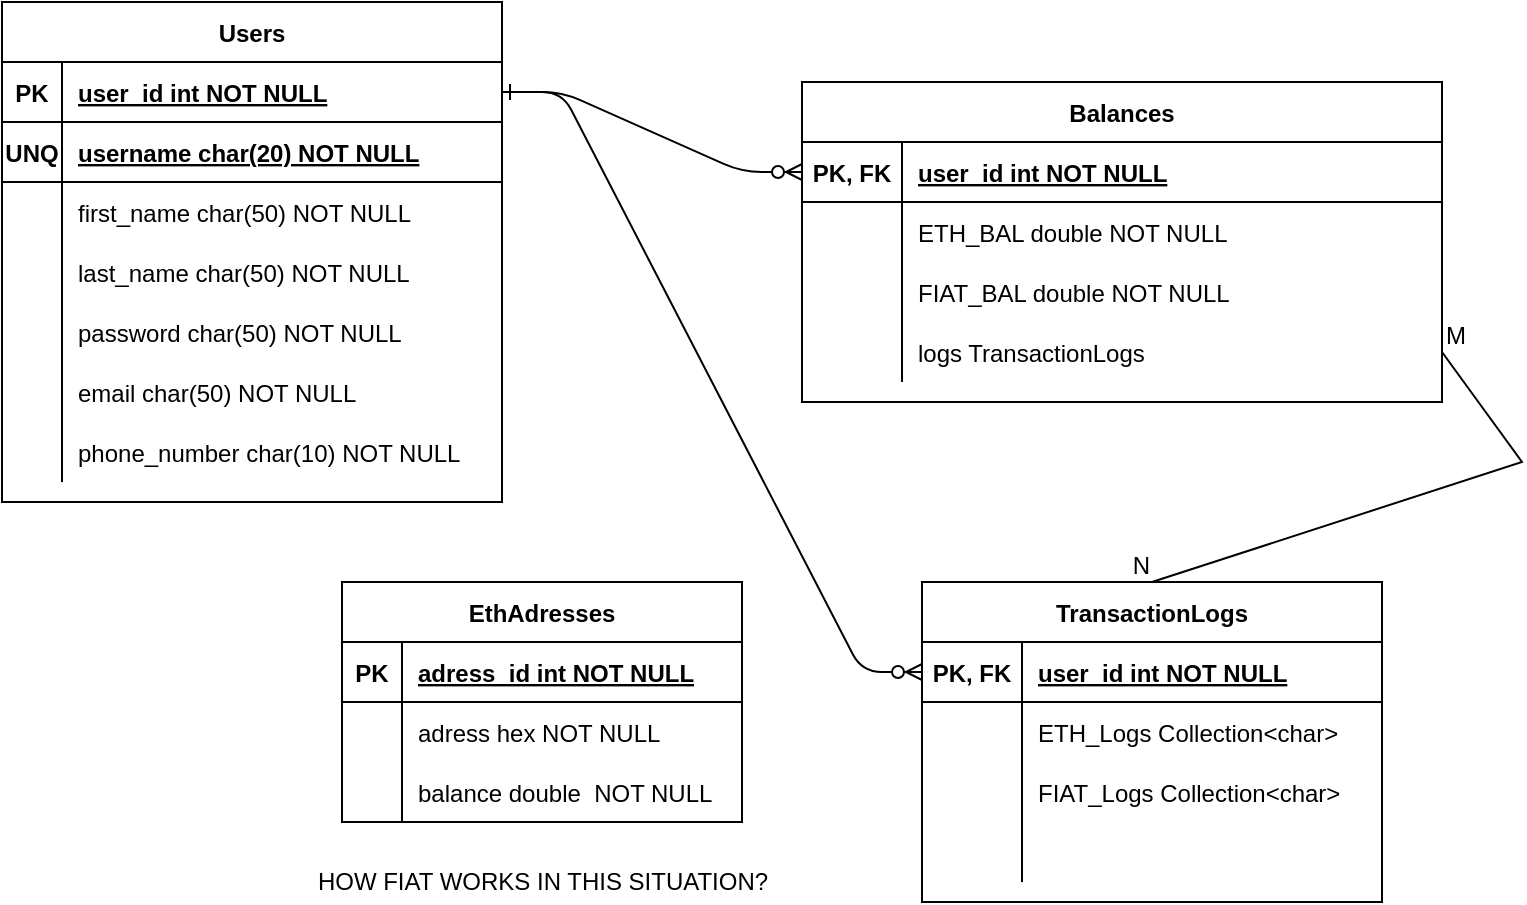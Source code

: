 <mxfile version="15.7.3" type="device"><diagram id="R2lEEEUBdFMjLlhIrx00" name="Page-1"><mxGraphModel dx="1200" dy="592" grid="1" gridSize="10" guides="1" tooltips="1" connect="1" arrows="1" fold="1" page="1" pageScale="1" pageWidth="850" pageHeight="1100" math="0" shadow="0" extFonts="Permanent Marker^https://fonts.googleapis.com/css?family=Permanent+Marker"><root><mxCell id="0"/><mxCell id="1" parent="0"/><mxCell id="HsoINIM7YRpJFriSk6Cw-1" value="Users" style="shape=table;startSize=30;container=1;collapsible=1;childLayout=tableLayout;fixedRows=1;rowLines=0;fontStyle=1;align=center;resizeLast=1;" parent="1" vertex="1"><mxGeometry x="40" y="40" width="250" height="250" as="geometry"/></mxCell><mxCell id="abfmUfZ5Aenv10z8x9bS-35" style="shape=partialRectangle;collapsible=0;dropTarget=0;pointerEvents=0;fillColor=none;points=[[0,0.5],[1,0.5]];portConstraint=eastwest;top=0;left=0;right=0;bottom=1;" parent="HsoINIM7YRpJFriSk6Cw-1" vertex="1"><mxGeometry y="30" width="250" height="30" as="geometry"/></mxCell><mxCell id="abfmUfZ5Aenv10z8x9bS-36" value="PK" style="shape=partialRectangle;overflow=hidden;connectable=0;fillColor=none;top=0;left=0;bottom=0;right=0;fontStyle=1;" parent="abfmUfZ5Aenv10z8x9bS-35" vertex="1"><mxGeometry width="30" height="30" as="geometry"><mxRectangle width="30" height="30" as="alternateBounds"/></mxGeometry></mxCell><mxCell id="abfmUfZ5Aenv10z8x9bS-37" value="user_id int NOT NULL" style="shape=partialRectangle;overflow=hidden;connectable=0;fillColor=none;top=0;left=0;bottom=0;right=0;align=left;spacingLeft=6;fontStyle=5;" parent="abfmUfZ5Aenv10z8x9bS-35" vertex="1"><mxGeometry x="30" width="220" height="30" as="geometry"><mxRectangle width="220" height="30" as="alternateBounds"/></mxGeometry></mxCell><mxCell id="HsoINIM7YRpJFriSk6Cw-2" value="" style="shape=partialRectangle;collapsible=0;dropTarget=0;pointerEvents=0;fillColor=none;points=[[0,0.5],[1,0.5]];portConstraint=eastwest;top=0;left=0;right=0;bottom=1;" parent="HsoINIM7YRpJFriSk6Cw-1" vertex="1"><mxGeometry y="60" width="250" height="30" as="geometry"/></mxCell><mxCell id="HsoINIM7YRpJFriSk6Cw-3" value="UNQ" style="shape=partialRectangle;overflow=hidden;connectable=0;fillColor=none;top=0;left=0;bottom=0;right=0;fontStyle=1;" parent="HsoINIM7YRpJFriSk6Cw-2" vertex="1"><mxGeometry width="30" height="30" as="geometry"><mxRectangle width="30" height="30" as="alternateBounds"/></mxGeometry></mxCell><mxCell id="HsoINIM7YRpJFriSk6Cw-4" value="username char(20) NOT NULL " style="shape=partialRectangle;overflow=hidden;connectable=0;fillColor=none;top=0;left=0;bottom=0;right=0;align=left;spacingLeft=6;fontStyle=5;" parent="HsoINIM7YRpJFriSk6Cw-2" vertex="1"><mxGeometry x="30" width="220" height="30" as="geometry"><mxRectangle width="220" height="30" as="alternateBounds"/></mxGeometry></mxCell><mxCell id="HsoINIM7YRpJFriSk6Cw-5" value="" style="shape=partialRectangle;collapsible=0;dropTarget=0;pointerEvents=0;fillColor=none;points=[[0,0.5],[1,0.5]];portConstraint=eastwest;top=0;left=0;right=0;bottom=0;" parent="HsoINIM7YRpJFriSk6Cw-1" vertex="1"><mxGeometry y="90" width="250" height="30" as="geometry"/></mxCell><mxCell id="HsoINIM7YRpJFriSk6Cw-6" value="" style="shape=partialRectangle;overflow=hidden;connectable=0;fillColor=none;top=0;left=0;bottom=0;right=0;" parent="HsoINIM7YRpJFriSk6Cw-5" vertex="1"><mxGeometry width="30" height="30" as="geometry"><mxRectangle width="30" height="30" as="alternateBounds"/></mxGeometry></mxCell><mxCell id="HsoINIM7YRpJFriSk6Cw-7" value="first_name char(50) NOT NULL" style="shape=partialRectangle;overflow=hidden;connectable=0;fillColor=none;top=0;left=0;bottom=0;right=0;align=left;spacingLeft=6;" parent="HsoINIM7YRpJFriSk6Cw-5" vertex="1"><mxGeometry x="30" width="220" height="30" as="geometry"><mxRectangle width="220" height="30" as="alternateBounds"/></mxGeometry></mxCell><mxCell id="HsoINIM7YRpJFriSk6Cw-55" style="shape=partialRectangle;collapsible=0;dropTarget=0;pointerEvents=0;fillColor=none;points=[[0,0.5],[1,0.5]];portConstraint=eastwest;top=0;left=0;right=0;bottom=0;" parent="HsoINIM7YRpJFriSk6Cw-1" vertex="1"><mxGeometry y="120" width="250" height="30" as="geometry"/></mxCell><mxCell id="HsoINIM7YRpJFriSk6Cw-56" style="shape=partialRectangle;overflow=hidden;connectable=0;fillColor=none;top=0;left=0;bottom=0;right=0;" parent="HsoINIM7YRpJFriSk6Cw-55" vertex="1"><mxGeometry width="30" height="30" as="geometry"><mxRectangle width="30" height="30" as="alternateBounds"/></mxGeometry></mxCell><mxCell id="HsoINIM7YRpJFriSk6Cw-57" value="last_name char(50) NOT NULL" style="shape=partialRectangle;overflow=hidden;connectable=0;fillColor=none;top=0;left=0;bottom=0;right=0;align=left;spacingLeft=6;" parent="HsoINIM7YRpJFriSk6Cw-55" vertex="1"><mxGeometry x="30" width="220" height="30" as="geometry"><mxRectangle width="220" height="30" as="alternateBounds"/></mxGeometry></mxCell><mxCell id="GMurwPCQv88Q7zhHWIDN-1" style="shape=partialRectangle;collapsible=0;dropTarget=0;pointerEvents=0;fillColor=none;points=[[0,0.5],[1,0.5]];portConstraint=eastwest;top=0;left=0;right=0;bottom=0;" vertex="1" parent="HsoINIM7YRpJFriSk6Cw-1"><mxGeometry y="150" width="250" height="30" as="geometry"/></mxCell><mxCell id="GMurwPCQv88Q7zhHWIDN-2" style="shape=partialRectangle;overflow=hidden;connectable=0;fillColor=none;top=0;left=0;bottom=0;right=0;" vertex="1" parent="GMurwPCQv88Q7zhHWIDN-1"><mxGeometry width="30" height="30" as="geometry"><mxRectangle width="30" height="30" as="alternateBounds"/></mxGeometry></mxCell><mxCell id="GMurwPCQv88Q7zhHWIDN-3" value="password char(50) NOT NULL" style="shape=partialRectangle;overflow=hidden;connectable=0;fillColor=none;top=0;left=0;bottom=0;right=0;align=left;spacingLeft=6;" vertex="1" parent="GMurwPCQv88Q7zhHWIDN-1"><mxGeometry x="30" width="220" height="30" as="geometry"><mxRectangle width="220" height="30" as="alternateBounds"/></mxGeometry></mxCell><mxCell id="HsoINIM7YRpJFriSk6Cw-61" style="shape=partialRectangle;collapsible=0;dropTarget=0;pointerEvents=0;fillColor=none;points=[[0,0.5],[1,0.5]];portConstraint=eastwest;top=0;left=0;right=0;bottom=0;" parent="HsoINIM7YRpJFriSk6Cw-1" vertex="1"><mxGeometry y="180" width="250" height="30" as="geometry"/></mxCell><mxCell id="HsoINIM7YRpJFriSk6Cw-62" style="shape=partialRectangle;overflow=hidden;connectable=0;fillColor=none;top=0;left=0;bottom=0;right=0;" parent="HsoINIM7YRpJFriSk6Cw-61" vertex="1"><mxGeometry width="30" height="30" as="geometry"><mxRectangle width="30" height="30" as="alternateBounds"/></mxGeometry></mxCell><mxCell id="HsoINIM7YRpJFriSk6Cw-63" value="email char(50) NOT NULL" style="shape=partialRectangle;overflow=hidden;connectable=0;fillColor=none;top=0;left=0;bottom=0;right=0;align=left;spacingLeft=6;" parent="HsoINIM7YRpJFriSk6Cw-61" vertex="1"><mxGeometry x="30" width="220" height="30" as="geometry"><mxRectangle width="220" height="30" as="alternateBounds"/></mxGeometry></mxCell><mxCell id="HsoINIM7YRpJFriSk6Cw-58" style="shape=partialRectangle;collapsible=0;dropTarget=0;pointerEvents=0;fillColor=none;points=[[0,0.5],[1,0.5]];portConstraint=eastwest;top=0;left=0;right=0;bottom=0;" parent="HsoINIM7YRpJFriSk6Cw-1" vertex="1"><mxGeometry y="210" width="250" height="30" as="geometry"/></mxCell><mxCell id="HsoINIM7YRpJFriSk6Cw-59" style="shape=partialRectangle;overflow=hidden;connectable=0;fillColor=none;top=0;left=0;bottom=0;right=0;" parent="HsoINIM7YRpJFriSk6Cw-58" vertex="1"><mxGeometry width="30" height="30" as="geometry"><mxRectangle width="30" height="30" as="alternateBounds"/></mxGeometry></mxCell><mxCell id="HsoINIM7YRpJFriSk6Cw-60" value="phone_number char(10) NOT NULL" style="shape=partialRectangle;overflow=hidden;connectable=0;fillColor=none;top=0;left=0;bottom=0;right=0;align=left;spacingLeft=6;" parent="HsoINIM7YRpJFriSk6Cw-58" vertex="1"><mxGeometry x="30" width="220" height="30" as="geometry"><mxRectangle width="220" height="30" as="alternateBounds"/></mxGeometry></mxCell><mxCell id="HsoINIM7YRpJFriSk6Cw-25" value="Balances" style="shape=table;startSize=30;container=1;collapsible=1;childLayout=tableLayout;fixedRows=1;rowLines=0;fontStyle=1;align=center;resizeLast=1;" parent="1" vertex="1"><mxGeometry x="440" y="80" width="320" height="160" as="geometry"/></mxCell><mxCell id="HsoINIM7YRpJFriSk6Cw-26" value="" style="shape=partialRectangle;collapsible=0;dropTarget=0;pointerEvents=0;fillColor=none;top=0;left=0;bottom=1;right=0;points=[[0,0.5],[1,0.5]];portConstraint=eastwest;" parent="HsoINIM7YRpJFriSk6Cw-25" vertex="1"><mxGeometry y="30" width="320" height="30" as="geometry"/></mxCell><mxCell id="HsoINIM7YRpJFriSk6Cw-27" value="PK, FK" style="shape=partialRectangle;connectable=0;fillColor=none;top=0;left=0;bottom=0;right=0;fontStyle=1;overflow=hidden;" parent="HsoINIM7YRpJFriSk6Cw-26" vertex="1"><mxGeometry width="50" height="30" as="geometry"><mxRectangle width="50" height="30" as="alternateBounds"/></mxGeometry></mxCell><mxCell id="HsoINIM7YRpJFriSk6Cw-28" value="user_id int NOT NULL" style="shape=partialRectangle;connectable=0;fillColor=none;top=0;left=0;bottom=0;right=0;align=left;spacingLeft=6;fontStyle=5;overflow=hidden;" parent="HsoINIM7YRpJFriSk6Cw-26" vertex="1"><mxGeometry x="50" width="270" height="30" as="geometry"><mxRectangle width="270" height="30" as="alternateBounds"/></mxGeometry></mxCell><mxCell id="HsoINIM7YRpJFriSk6Cw-32" value="" style="shape=partialRectangle;collapsible=0;dropTarget=0;pointerEvents=0;fillColor=none;top=0;left=0;bottom=0;right=0;points=[[0,0.5],[1,0.5]];portConstraint=eastwest;" parent="HsoINIM7YRpJFriSk6Cw-25" vertex="1"><mxGeometry y="60" width="320" height="30" as="geometry"/></mxCell><mxCell id="HsoINIM7YRpJFriSk6Cw-33" value="" style="shape=partialRectangle;connectable=0;fillColor=none;top=0;left=0;bottom=0;right=0;editable=1;overflow=hidden;" parent="HsoINIM7YRpJFriSk6Cw-32" vertex="1"><mxGeometry width="50" height="30" as="geometry"><mxRectangle width="50" height="30" as="alternateBounds"/></mxGeometry></mxCell><mxCell id="HsoINIM7YRpJFriSk6Cw-34" value="ETH_BAL double NOT NULL" style="shape=partialRectangle;connectable=0;fillColor=none;top=0;left=0;bottom=0;right=0;align=left;spacingLeft=6;overflow=hidden;" parent="HsoINIM7YRpJFriSk6Cw-32" vertex="1"><mxGeometry x="50" width="270" height="30" as="geometry"><mxRectangle width="270" height="30" as="alternateBounds"/></mxGeometry></mxCell><mxCell id="HsoINIM7YRpJFriSk6Cw-35" value="" style="shape=partialRectangle;collapsible=0;dropTarget=0;pointerEvents=0;fillColor=none;top=0;left=0;bottom=0;right=0;points=[[0,0.5],[1,0.5]];portConstraint=eastwest;" parent="HsoINIM7YRpJFriSk6Cw-25" vertex="1"><mxGeometry y="90" width="320" height="30" as="geometry"/></mxCell><mxCell id="HsoINIM7YRpJFriSk6Cw-36" value="" style="shape=partialRectangle;connectable=0;fillColor=none;top=0;left=0;bottom=0;right=0;editable=1;overflow=hidden;" parent="HsoINIM7YRpJFriSk6Cw-35" vertex="1"><mxGeometry width="50" height="30" as="geometry"><mxRectangle width="50" height="30" as="alternateBounds"/></mxGeometry></mxCell><mxCell id="HsoINIM7YRpJFriSk6Cw-37" value="FIAT_BAL double NOT NULL" style="shape=partialRectangle;connectable=0;fillColor=none;top=0;left=0;bottom=0;right=0;align=left;spacingLeft=6;overflow=hidden;" parent="HsoINIM7YRpJFriSk6Cw-35" vertex="1"><mxGeometry x="50" width="270" height="30" as="geometry"><mxRectangle width="270" height="30" as="alternateBounds"/></mxGeometry></mxCell><mxCell id="abfmUfZ5Aenv10z8x9bS-1" style="shape=partialRectangle;collapsible=0;dropTarget=0;pointerEvents=0;fillColor=none;top=0;left=0;bottom=0;right=0;points=[[0,0.5],[1,0.5]];portConstraint=eastwest;" parent="HsoINIM7YRpJFriSk6Cw-25" vertex="1"><mxGeometry y="120" width="320" height="30" as="geometry"/></mxCell><mxCell id="abfmUfZ5Aenv10z8x9bS-2" style="shape=partialRectangle;connectable=0;fillColor=none;top=0;left=0;bottom=0;right=0;editable=1;overflow=hidden;" parent="abfmUfZ5Aenv10z8x9bS-1" vertex="1"><mxGeometry width="50" height="30" as="geometry"><mxRectangle width="50" height="30" as="alternateBounds"/></mxGeometry></mxCell><mxCell id="abfmUfZ5Aenv10z8x9bS-3" value="logs TransactionLogs" style="shape=partialRectangle;connectable=0;fillColor=none;top=0;left=0;bottom=0;right=0;align=left;spacingLeft=6;overflow=hidden;" parent="abfmUfZ5Aenv10z8x9bS-1" vertex="1"><mxGeometry x="50" width="270" height="30" as="geometry"><mxRectangle width="270" height="30" as="alternateBounds"/></mxGeometry></mxCell><mxCell id="HsoINIM7YRpJFriSk6Cw-65" value="" style="edgeStyle=entityRelationEdgeStyle;endArrow=ERzeroToMany;startArrow=ERone;endFill=1;startFill=0;exitX=1;exitY=0.5;exitDx=0;exitDy=0;entryX=0;entryY=0.5;entryDx=0;entryDy=0;" parent="1" source="abfmUfZ5Aenv10z8x9bS-35" target="HsoINIM7YRpJFriSk6Cw-26" edge="1"><mxGeometry width="100" height="100" relative="1" as="geometry"><mxPoint x="280" y="340" as="sourcePoint"/><mxPoint x="360" y="370" as="targetPoint"/></mxGeometry></mxCell><mxCell id="HsoINIM7YRpJFriSk6Cw-67" value="EthAdresses" style="shape=table;startSize=30;container=1;collapsible=1;childLayout=tableLayout;fixedRows=1;rowLines=0;fontStyle=1;align=center;resizeLast=1;" parent="1" vertex="1"><mxGeometry x="210" y="330" width="200" height="120" as="geometry"/></mxCell><mxCell id="HsoINIM7YRpJFriSk6Cw-68" value="" style="shape=partialRectangle;collapsible=0;dropTarget=0;pointerEvents=0;fillColor=none;top=0;left=0;bottom=1;right=0;points=[[0,0.5],[1,0.5]];portConstraint=eastwest;" parent="HsoINIM7YRpJFriSk6Cw-67" vertex="1"><mxGeometry y="30" width="200" height="30" as="geometry"/></mxCell><mxCell id="HsoINIM7YRpJFriSk6Cw-69" value="PK" style="shape=partialRectangle;connectable=0;fillColor=none;top=0;left=0;bottom=0;right=0;fontStyle=1;overflow=hidden;" parent="HsoINIM7YRpJFriSk6Cw-68" vertex="1"><mxGeometry width="30" height="30" as="geometry"><mxRectangle width="30" height="30" as="alternateBounds"/></mxGeometry></mxCell><mxCell id="HsoINIM7YRpJFriSk6Cw-70" value="adress_id int NOT NULL" style="shape=partialRectangle;connectable=0;fillColor=none;top=0;left=0;bottom=0;right=0;align=left;spacingLeft=6;fontStyle=5;overflow=hidden;" parent="HsoINIM7YRpJFriSk6Cw-68" vertex="1"><mxGeometry x="30" width="170" height="30" as="geometry"><mxRectangle width="170" height="30" as="alternateBounds"/></mxGeometry></mxCell><mxCell id="HsoINIM7YRpJFriSk6Cw-71" value="" style="shape=partialRectangle;collapsible=0;dropTarget=0;pointerEvents=0;fillColor=none;top=0;left=0;bottom=0;right=0;points=[[0,0.5],[1,0.5]];portConstraint=eastwest;" parent="HsoINIM7YRpJFriSk6Cw-67" vertex="1"><mxGeometry y="60" width="200" height="30" as="geometry"/></mxCell><mxCell id="HsoINIM7YRpJFriSk6Cw-72" value="" style="shape=partialRectangle;connectable=0;fillColor=none;top=0;left=0;bottom=0;right=0;editable=1;overflow=hidden;" parent="HsoINIM7YRpJFriSk6Cw-71" vertex="1"><mxGeometry width="30" height="30" as="geometry"><mxRectangle width="30" height="30" as="alternateBounds"/></mxGeometry></mxCell><mxCell id="HsoINIM7YRpJFriSk6Cw-73" value="adress hex NOT NULL" style="shape=partialRectangle;connectable=0;fillColor=none;top=0;left=0;bottom=0;right=0;align=left;spacingLeft=6;overflow=hidden;" parent="HsoINIM7YRpJFriSk6Cw-71" vertex="1"><mxGeometry x="30" width="170" height="30" as="geometry"><mxRectangle width="170" height="30" as="alternateBounds"/></mxGeometry></mxCell><mxCell id="HsoINIM7YRpJFriSk6Cw-74" value="" style="shape=partialRectangle;collapsible=0;dropTarget=0;pointerEvents=0;fillColor=none;top=0;left=0;bottom=0;right=0;points=[[0,0.5],[1,0.5]];portConstraint=eastwest;" parent="HsoINIM7YRpJFriSk6Cw-67" vertex="1"><mxGeometry y="90" width="200" height="30" as="geometry"/></mxCell><mxCell id="HsoINIM7YRpJFriSk6Cw-75" value="" style="shape=partialRectangle;connectable=0;fillColor=none;top=0;left=0;bottom=0;right=0;editable=1;overflow=hidden;" parent="HsoINIM7YRpJFriSk6Cw-74" vertex="1"><mxGeometry width="30" height="30" as="geometry"><mxRectangle width="30" height="30" as="alternateBounds"/></mxGeometry></mxCell><mxCell id="HsoINIM7YRpJFriSk6Cw-76" value="balance double  NOT NULL" style="shape=partialRectangle;connectable=0;fillColor=none;top=0;left=0;bottom=0;right=0;align=left;spacingLeft=6;overflow=hidden;" parent="HsoINIM7YRpJFriSk6Cw-74" vertex="1"><mxGeometry x="30" width="170" height="30" as="geometry"><mxRectangle width="170" height="30" as="alternateBounds"/></mxGeometry></mxCell><mxCell id="HsoINIM7YRpJFriSk6Cw-80" value="HOW FIAT WORKS IN THIS SITUATION?" style="text;html=1;align=center;verticalAlign=middle;resizable=0;points=[];autosize=1;strokeColor=none;fillColor=none;" parent="1" vertex="1"><mxGeometry x="190" y="470" width="240" height="20" as="geometry"/></mxCell><mxCell id="abfmUfZ5Aenv10z8x9bS-17" value="TransactionLogs" style="shape=table;startSize=30;container=1;collapsible=1;childLayout=tableLayout;fixedRows=1;rowLines=0;fontStyle=1;align=center;resizeLast=1;" parent="1" vertex="1"><mxGeometry x="500" y="330" width="230" height="160" as="geometry"/></mxCell><mxCell id="abfmUfZ5Aenv10z8x9bS-18" value="" style="shape=partialRectangle;collapsible=0;dropTarget=0;pointerEvents=0;fillColor=none;top=0;left=0;bottom=1;right=0;points=[[0,0.5],[1,0.5]];portConstraint=eastwest;" parent="abfmUfZ5Aenv10z8x9bS-17" vertex="1"><mxGeometry y="30" width="230" height="30" as="geometry"/></mxCell><mxCell id="abfmUfZ5Aenv10z8x9bS-19" value="PK, FK" style="shape=partialRectangle;connectable=0;fillColor=none;top=0;left=0;bottom=0;right=0;fontStyle=1;overflow=hidden;" parent="abfmUfZ5Aenv10z8x9bS-18" vertex="1"><mxGeometry width="50" height="30" as="geometry"><mxRectangle width="50" height="30" as="alternateBounds"/></mxGeometry></mxCell><mxCell id="abfmUfZ5Aenv10z8x9bS-20" value="user_id int NOT NULL" style="shape=partialRectangle;connectable=0;fillColor=none;top=0;left=0;bottom=0;right=0;align=left;spacingLeft=6;fontStyle=5;overflow=hidden;" parent="abfmUfZ5Aenv10z8x9bS-18" vertex="1"><mxGeometry x="50" width="180" height="30" as="geometry"><mxRectangle width="180" height="30" as="alternateBounds"/></mxGeometry></mxCell><mxCell id="abfmUfZ5Aenv10z8x9bS-21" value="" style="shape=partialRectangle;collapsible=0;dropTarget=0;pointerEvents=0;fillColor=none;top=0;left=0;bottom=0;right=0;points=[[0,0.5],[1,0.5]];portConstraint=eastwest;" parent="abfmUfZ5Aenv10z8x9bS-17" vertex="1"><mxGeometry y="60" width="230" height="30" as="geometry"/></mxCell><mxCell id="abfmUfZ5Aenv10z8x9bS-22" value="" style="shape=partialRectangle;connectable=0;fillColor=none;top=0;left=0;bottom=0;right=0;editable=1;overflow=hidden;" parent="abfmUfZ5Aenv10z8x9bS-21" vertex="1"><mxGeometry width="50" height="30" as="geometry"><mxRectangle width="50" height="30" as="alternateBounds"/></mxGeometry></mxCell><mxCell id="abfmUfZ5Aenv10z8x9bS-23" value="ETH_Logs Collection&lt;char&gt;" style="shape=partialRectangle;connectable=0;fillColor=none;top=0;left=0;bottom=0;right=0;align=left;spacingLeft=6;overflow=hidden;" parent="abfmUfZ5Aenv10z8x9bS-21" vertex="1"><mxGeometry x="50" width="180" height="30" as="geometry"><mxRectangle width="180" height="30" as="alternateBounds"/></mxGeometry></mxCell><mxCell id="abfmUfZ5Aenv10z8x9bS-24" value="" style="shape=partialRectangle;collapsible=0;dropTarget=0;pointerEvents=0;fillColor=none;top=0;left=0;bottom=0;right=0;points=[[0,0.5],[1,0.5]];portConstraint=eastwest;" parent="abfmUfZ5Aenv10z8x9bS-17" vertex="1"><mxGeometry y="90" width="230" height="30" as="geometry"/></mxCell><mxCell id="abfmUfZ5Aenv10z8x9bS-25" value="" style="shape=partialRectangle;connectable=0;fillColor=none;top=0;left=0;bottom=0;right=0;editable=1;overflow=hidden;" parent="abfmUfZ5Aenv10z8x9bS-24" vertex="1"><mxGeometry width="50" height="30" as="geometry"><mxRectangle width="50" height="30" as="alternateBounds"/></mxGeometry></mxCell><mxCell id="abfmUfZ5Aenv10z8x9bS-26" value="FIAT_Logs Collection&lt;char&gt;" style="shape=partialRectangle;connectable=0;fillColor=none;top=0;left=0;bottom=0;right=0;align=left;spacingLeft=6;overflow=hidden;" parent="abfmUfZ5Aenv10z8x9bS-24" vertex="1"><mxGeometry x="50" width="180" height="30" as="geometry"><mxRectangle width="180" height="30" as="alternateBounds"/></mxGeometry></mxCell><mxCell id="abfmUfZ5Aenv10z8x9bS-27" value="" style="shape=partialRectangle;collapsible=0;dropTarget=0;pointerEvents=0;fillColor=none;top=0;left=0;bottom=0;right=0;points=[[0,0.5],[1,0.5]];portConstraint=eastwest;" parent="abfmUfZ5Aenv10z8x9bS-17" vertex="1"><mxGeometry y="120" width="230" height="30" as="geometry"/></mxCell><mxCell id="abfmUfZ5Aenv10z8x9bS-28" value="" style="shape=partialRectangle;connectable=0;fillColor=none;top=0;left=0;bottom=0;right=0;editable=1;overflow=hidden;" parent="abfmUfZ5Aenv10z8x9bS-27" vertex="1"><mxGeometry width="50" height="30" as="geometry"><mxRectangle width="50" height="30" as="alternateBounds"/></mxGeometry></mxCell><mxCell id="abfmUfZ5Aenv10z8x9bS-29" value="" style="shape=partialRectangle;connectable=0;fillColor=none;top=0;left=0;bottom=0;right=0;align=left;spacingLeft=6;overflow=hidden;" parent="abfmUfZ5Aenv10z8x9bS-27" vertex="1"><mxGeometry x="50" width="180" height="30" as="geometry"><mxRectangle width="180" height="30" as="alternateBounds"/></mxGeometry></mxCell><mxCell id="abfmUfZ5Aenv10z8x9bS-30" value="" style="edgeStyle=entityRelationEdgeStyle;endArrow=ERzeroToMany;startArrow=ERone;endFill=1;startFill=0;exitX=1;exitY=0.5;exitDx=0;exitDy=0;entryX=0;entryY=0.5;entryDx=0;entryDy=0;" parent="1" source="abfmUfZ5Aenv10z8x9bS-35" target="abfmUfZ5Aenv10z8x9bS-18" edge="1"><mxGeometry width="100" height="100" relative="1" as="geometry"><mxPoint x="300" y="125" as="sourcePoint"/><mxPoint x="410" y="175" as="targetPoint"/></mxGeometry></mxCell><mxCell id="abfmUfZ5Aenv10z8x9bS-31" value="" style="endArrow=none;html=1;rounded=0;exitX=1;exitY=0.5;exitDx=0;exitDy=0;entryX=0.5;entryY=0;entryDx=0;entryDy=0;" parent="1" source="abfmUfZ5Aenv10z8x9bS-1" target="abfmUfZ5Aenv10z8x9bS-17" edge="1"><mxGeometry relative="1" as="geometry"><mxPoint x="340" y="310" as="sourcePoint"/><mxPoint x="500" y="310" as="targetPoint"/><Array as="points"><mxPoint x="800" y="270"/></Array></mxGeometry></mxCell><mxCell id="abfmUfZ5Aenv10z8x9bS-32" value="M" style="resizable=0;html=1;align=left;verticalAlign=bottom;" parent="abfmUfZ5Aenv10z8x9bS-31" connectable="0" vertex="1"><mxGeometry x="-1" relative="1" as="geometry"/></mxCell><mxCell id="abfmUfZ5Aenv10z8x9bS-33" value="N" style="resizable=0;html=1;align=right;verticalAlign=bottom;" parent="abfmUfZ5Aenv10z8x9bS-31" connectable="0" vertex="1"><mxGeometry x="1" relative="1" as="geometry"/></mxCell></root></mxGraphModel></diagram></mxfile>